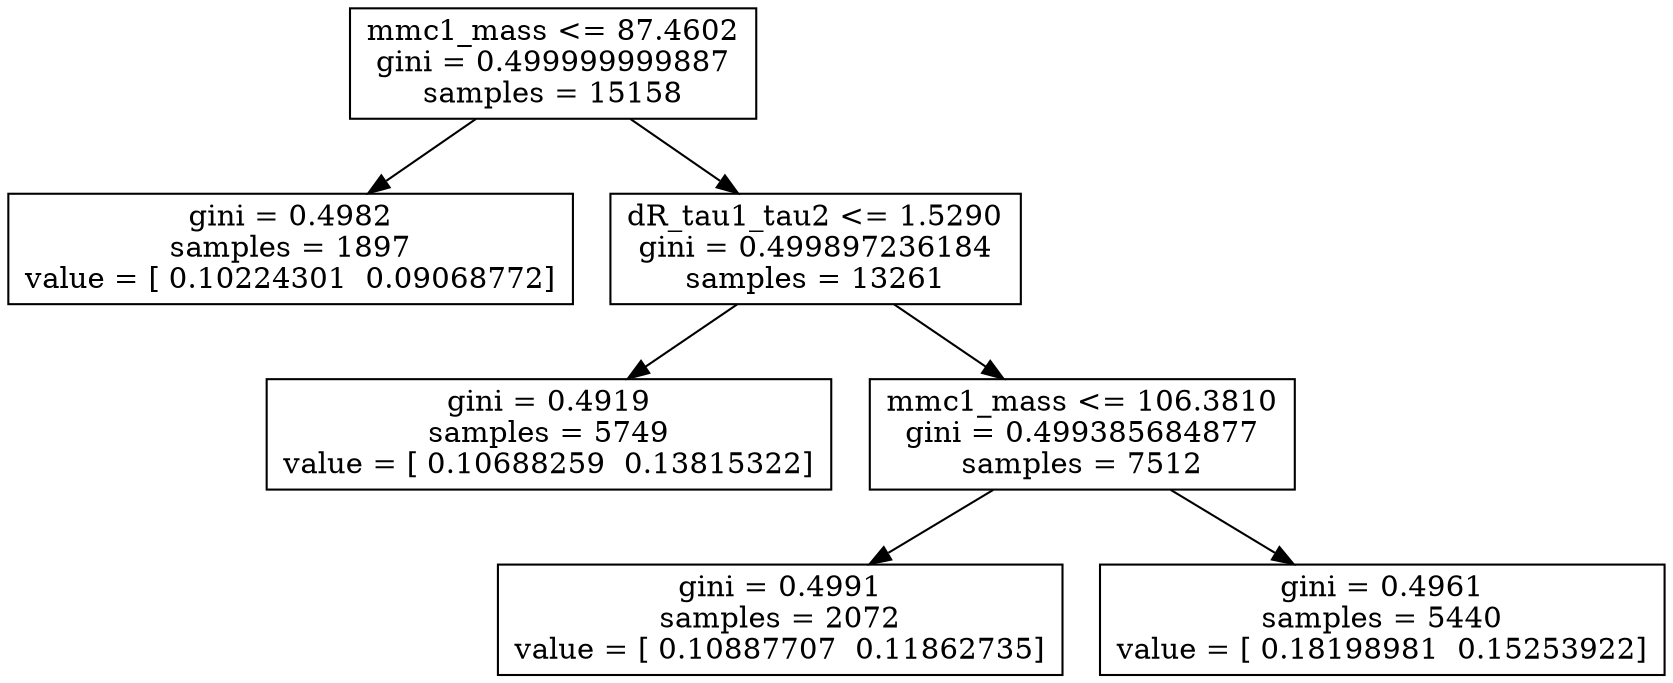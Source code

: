 digraph Tree {
0 [label="mmc1_mass <= 87.4602\ngini = 0.499999999887\nsamples = 15158", shape="box"] ;
1 [label="gini = 0.4982\nsamples = 1897\nvalue = [ 0.10224301  0.09068772]", shape="box"] ;
0 -> 1 ;
2 [label="dR_tau1_tau2 <= 1.5290\ngini = 0.499897236184\nsamples = 13261", shape="box"] ;
0 -> 2 ;
3 [label="gini = 0.4919\nsamples = 5749\nvalue = [ 0.10688259  0.13815322]", shape="box"] ;
2 -> 3 ;
4 [label="mmc1_mass <= 106.3810\ngini = 0.499385684877\nsamples = 7512", shape="box"] ;
2 -> 4 ;
5 [label="gini = 0.4991\nsamples = 2072\nvalue = [ 0.10887707  0.11862735]", shape="box"] ;
4 -> 5 ;
6 [label="gini = 0.4961\nsamples = 5440\nvalue = [ 0.18198981  0.15253922]", shape="box"] ;
4 -> 6 ;
}